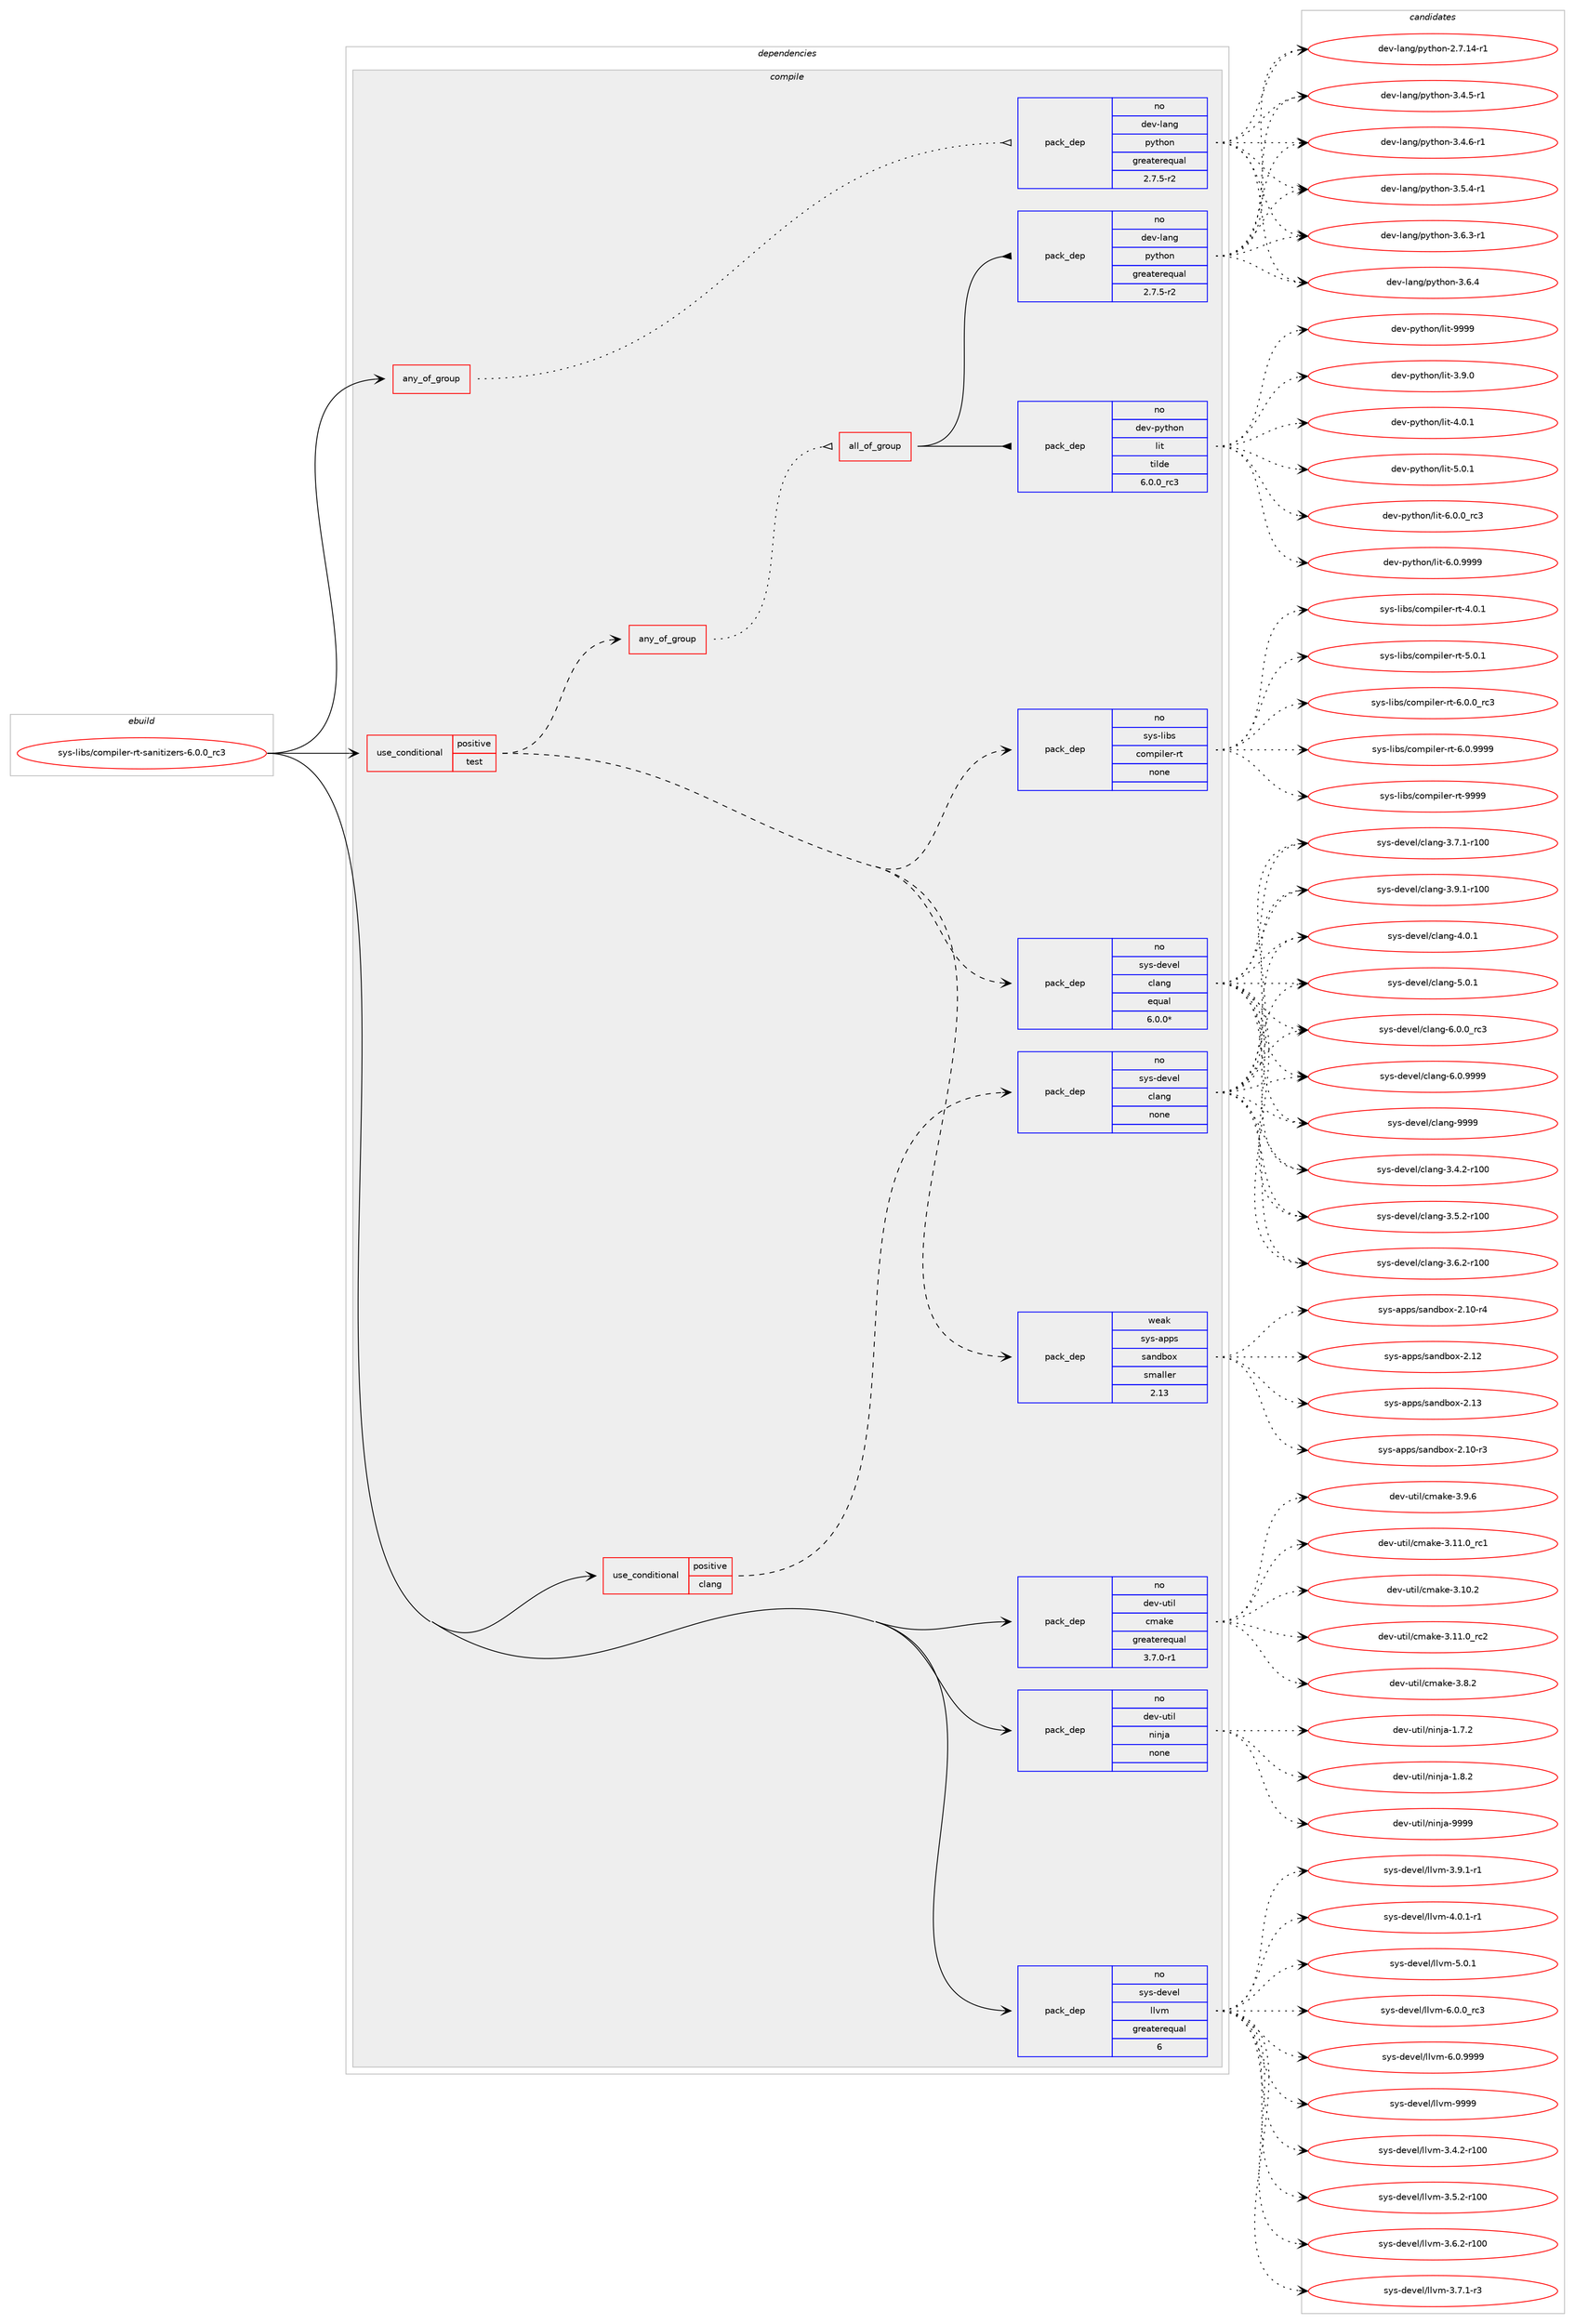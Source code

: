 digraph prolog {

# *************
# Graph options
# *************

newrank=true;
concentrate=true;
compound=true;
graph [rankdir=LR,fontname=Helvetica,fontsize=10,ranksep=1.5];#, ranksep=2.5, nodesep=0.2];
edge  [arrowhead=vee];
node  [fontname=Helvetica,fontsize=10];

# **********
# The ebuild
# **********

subgraph cluster_leftcol {
color=gray;
rank=same;
label=<<i>ebuild</i>>;
id [label="sys-libs/compiler-rt-sanitizers-6.0.0_rc3", color=red, width=4, href="../sys-libs/compiler-rt-sanitizers-6.0.0_rc3.svg"];
}

# ****************
# The dependencies
# ****************

subgraph cluster_midcol {
color=gray;
label=<<i>dependencies</i>>;
subgraph cluster_compile {
fillcolor="#eeeeee";
style=filled;
label=<<i>compile</i>>;
subgraph any31 {
dependency6622 [label=<<TABLE BORDER="0" CELLBORDER="1" CELLSPACING="0" CELLPADDING="4"><TR><TD CELLPADDING="10">any_of_group</TD></TR></TABLE>>, shape=none, color=red];subgraph pack5859 {
dependency6623 [label=<<TABLE BORDER="0" CELLBORDER="1" CELLSPACING="0" CELLPADDING="4" WIDTH="220"><TR><TD ROWSPAN="6" CELLPADDING="30">pack_dep</TD></TR><TR><TD WIDTH="110">no</TD></TR><TR><TD>dev-lang</TD></TR><TR><TD>python</TD></TR><TR><TD>greaterequal</TD></TR><TR><TD>2.7.5-r2</TD></TR></TABLE>>, shape=none, color=blue];
}
dependency6622:e -> dependency6623:w [weight=20,style="dotted",arrowhead="oinv"];
}
id:e -> dependency6622:w [weight=20,style="solid",arrowhead="vee"];
subgraph cond722 {
dependency6624 [label=<<TABLE BORDER="0" CELLBORDER="1" CELLSPACING="0" CELLPADDING="4"><TR><TD ROWSPAN="3" CELLPADDING="10">use_conditional</TD></TR><TR><TD>positive</TD></TR><TR><TD>clang</TD></TR></TABLE>>, shape=none, color=red];
subgraph pack5860 {
dependency6625 [label=<<TABLE BORDER="0" CELLBORDER="1" CELLSPACING="0" CELLPADDING="4" WIDTH="220"><TR><TD ROWSPAN="6" CELLPADDING="30">pack_dep</TD></TR><TR><TD WIDTH="110">no</TD></TR><TR><TD>sys-devel</TD></TR><TR><TD>clang</TD></TR><TR><TD>none</TD></TR><TR><TD></TD></TR></TABLE>>, shape=none, color=blue];
}
dependency6624:e -> dependency6625:w [weight=20,style="dashed",arrowhead="vee"];
}
id:e -> dependency6624:w [weight=20,style="solid",arrowhead="vee"];
subgraph cond723 {
dependency6626 [label=<<TABLE BORDER="0" CELLBORDER="1" CELLSPACING="0" CELLPADDING="4"><TR><TD ROWSPAN="3" CELLPADDING="10">use_conditional</TD></TR><TR><TD>positive</TD></TR><TR><TD>test</TD></TR></TABLE>>, shape=none, color=red];
subgraph pack5861 {
dependency6627 [label=<<TABLE BORDER="0" CELLBORDER="1" CELLSPACING="0" CELLPADDING="4" WIDTH="220"><TR><TD ROWSPAN="6" CELLPADDING="30">pack_dep</TD></TR><TR><TD WIDTH="110">weak</TD></TR><TR><TD>sys-apps</TD></TR><TR><TD>sandbox</TD></TR><TR><TD>smaller</TD></TR><TR><TD>2.13</TD></TR></TABLE>>, shape=none, color=blue];
}
dependency6626:e -> dependency6627:w [weight=20,style="dashed",arrowhead="vee"];
subgraph any32 {
dependency6628 [label=<<TABLE BORDER="0" CELLBORDER="1" CELLSPACING="0" CELLPADDING="4"><TR><TD CELLPADDING="10">any_of_group</TD></TR></TABLE>>, shape=none, color=red];subgraph all13 {
dependency6629 [label=<<TABLE BORDER="0" CELLBORDER="1" CELLSPACING="0" CELLPADDING="4"><TR><TD CELLPADDING="10">all_of_group</TD></TR></TABLE>>, shape=none, color=red];subgraph pack5862 {
dependency6630 [label=<<TABLE BORDER="0" CELLBORDER="1" CELLSPACING="0" CELLPADDING="4" WIDTH="220"><TR><TD ROWSPAN="6" CELLPADDING="30">pack_dep</TD></TR><TR><TD WIDTH="110">no</TD></TR><TR><TD>dev-lang</TD></TR><TR><TD>python</TD></TR><TR><TD>greaterequal</TD></TR><TR><TD>2.7.5-r2</TD></TR></TABLE>>, shape=none, color=blue];
}
dependency6629:e -> dependency6630:w [weight=20,style="solid",arrowhead="inv"];
subgraph pack5863 {
dependency6631 [label=<<TABLE BORDER="0" CELLBORDER="1" CELLSPACING="0" CELLPADDING="4" WIDTH="220"><TR><TD ROWSPAN="6" CELLPADDING="30">pack_dep</TD></TR><TR><TD WIDTH="110">no</TD></TR><TR><TD>dev-python</TD></TR><TR><TD>lit</TD></TR><TR><TD>tilde</TD></TR><TR><TD>6.0.0_rc3</TD></TR></TABLE>>, shape=none, color=blue];
}
dependency6629:e -> dependency6631:w [weight=20,style="solid",arrowhead="inv"];
}
dependency6628:e -> dependency6629:w [weight=20,style="dotted",arrowhead="oinv"];
}
dependency6626:e -> dependency6628:w [weight=20,style="dashed",arrowhead="vee"];
subgraph pack5864 {
dependency6632 [label=<<TABLE BORDER="0" CELLBORDER="1" CELLSPACING="0" CELLPADDING="4" WIDTH="220"><TR><TD ROWSPAN="6" CELLPADDING="30">pack_dep</TD></TR><TR><TD WIDTH="110">no</TD></TR><TR><TD>sys-devel</TD></TR><TR><TD>clang</TD></TR><TR><TD>equal</TD></TR><TR><TD>6.0.0*</TD></TR></TABLE>>, shape=none, color=blue];
}
dependency6626:e -> dependency6632:w [weight=20,style="dashed",arrowhead="vee"];
subgraph pack5865 {
dependency6633 [label=<<TABLE BORDER="0" CELLBORDER="1" CELLSPACING="0" CELLPADDING="4" WIDTH="220"><TR><TD ROWSPAN="6" CELLPADDING="30">pack_dep</TD></TR><TR><TD WIDTH="110">no</TD></TR><TR><TD>sys-libs</TD></TR><TR><TD>compiler-rt</TD></TR><TR><TD>none</TD></TR><TR><TD></TD></TR></TABLE>>, shape=none, color=blue];
}
dependency6626:e -> dependency6633:w [weight=20,style="dashed",arrowhead="vee"];
}
id:e -> dependency6626:w [weight=20,style="solid",arrowhead="vee"];
subgraph pack5866 {
dependency6634 [label=<<TABLE BORDER="0" CELLBORDER="1" CELLSPACING="0" CELLPADDING="4" WIDTH="220"><TR><TD ROWSPAN="6" CELLPADDING="30">pack_dep</TD></TR><TR><TD WIDTH="110">no</TD></TR><TR><TD>dev-util</TD></TR><TR><TD>cmake</TD></TR><TR><TD>greaterequal</TD></TR><TR><TD>3.7.0-r1</TD></TR></TABLE>>, shape=none, color=blue];
}
id:e -> dependency6634:w [weight=20,style="solid",arrowhead="vee"];
subgraph pack5867 {
dependency6635 [label=<<TABLE BORDER="0" CELLBORDER="1" CELLSPACING="0" CELLPADDING="4" WIDTH="220"><TR><TD ROWSPAN="6" CELLPADDING="30">pack_dep</TD></TR><TR><TD WIDTH="110">no</TD></TR><TR><TD>dev-util</TD></TR><TR><TD>ninja</TD></TR><TR><TD>none</TD></TR><TR><TD></TD></TR></TABLE>>, shape=none, color=blue];
}
id:e -> dependency6635:w [weight=20,style="solid",arrowhead="vee"];
subgraph pack5868 {
dependency6636 [label=<<TABLE BORDER="0" CELLBORDER="1" CELLSPACING="0" CELLPADDING="4" WIDTH="220"><TR><TD ROWSPAN="6" CELLPADDING="30">pack_dep</TD></TR><TR><TD WIDTH="110">no</TD></TR><TR><TD>sys-devel</TD></TR><TR><TD>llvm</TD></TR><TR><TD>greaterequal</TD></TR><TR><TD>6</TD></TR></TABLE>>, shape=none, color=blue];
}
id:e -> dependency6636:w [weight=20,style="solid",arrowhead="vee"];
}
subgraph cluster_compileandrun {
fillcolor="#eeeeee";
style=filled;
label=<<i>compile and run</i>>;
}
subgraph cluster_run {
fillcolor="#eeeeee";
style=filled;
label=<<i>run</i>>;
}
}

# **************
# The candidates
# **************

subgraph cluster_choices {
rank=same;
color=gray;
label=<<i>candidates</i>>;

subgraph choice5859 {
color=black;
nodesep=1;
choice100101118451089711010347112121116104111110455046554649524511449 [label="dev-lang/python-2.7.14-r1", color=red, width=4,href="../dev-lang/python-2.7.14-r1.svg"];
choice1001011184510897110103471121211161041111104551465246534511449 [label="dev-lang/python-3.4.5-r1", color=red, width=4,href="../dev-lang/python-3.4.5-r1.svg"];
choice1001011184510897110103471121211161041111104551465246544511449 [label="dev-lang/python-3.4.6-r1", color=red, width=4,href="../dev-lang/python-3.4.6-r1.svg"];
choice1001011184510897110103471121211161041111104551465346524511449 [label="dev-lang/python-3.5.4-r1", color=red, width=4,href="../dev-lang/python-3.5.4-r1.svg"];
choice1001011184510897110103471121211161041111104551465446514511449 [label="dev-lang/python-3.6.3-r1", color=red, width=4,href="../dev-lang/python-3.6.3-r1.svg"];
choice100101118451089711010347112121116104111110455146544652 [label="dev-lang/python-3.6.4", color=red, width=4,href="../dev-lang/python-3.6.4.svg"];
dependency6623:e -> choice100101118451089711010347112121116104111110455046554649524511449:w [style=dotted,weight="100"];
dependency6623:e -> choice1001011184510897110103471121211161041111104551465246534511449:w [style=dotted,weight="100"];
dependency6623:e -> choice1001011184510897110103471121211161041111104551465246544511449:w [style=dotted,weight="100"];
dependency6623:e -> choice1001011184510897110103471121211161041111104551465346524511449:w [style=dotted,weight="100"];
dependency6623:e -> choice1001011184510897110103471121211161041111104551465446514511449:w [style=dotted,weight="100"];
dependency6623:e -> choice100101118451089711010347112121116104111110455146544652:w [style=dotted,weight="100"];
}
subgraph choice5860 {
color=black;
nodesep=1;
choice1151211154510010111810110847991089711010345514652465045114494848 [label="sys-devel/clang-3.4.2-r100", color=red, width=4,href="../sys-devel/clang-3.4.2-r100.svg"];
choice1151211154510010111810110847991089711010345514653465045114494848 [label="sys-devel/clang-3.5.2-r100", color=red, width=4,href="../sys-devel/clang-3.5.2-r100.svg"];
choice1151211154510010111810110847991089711010345514654465045114494848 [label="sys-devel/clang-3.6.2-r100", color=red, width=4,href="../sys-devel/clang-3.6.2-r100.svg"];
choice1151211154510010111810110847991089711010345514655464945114494848 [label="sys-devel/clang-3.7.1-r100", color=red, width=4,href="../sys-devel/clang-3.7.1-r100.svg"];
choice1151211154510010111810110847991089711010345514657464945114494848 [label="sys-devel/clang-3.9.1-r100", color=red, width=4,href="../sys-devel/clang-3.9.1-r100.svg"];
choice11512111545100101118101108479910897110103455246484649 [label="sys-devel/clang-4.0.1", color=red, width=4,href="../sys-devel/clang-4.0.1.svg"];
choice11512111545100101118101108479910897110103455346484649 [label="sys-devel/clang-5.0.1", color=red, width=4,href="../sys-devel/clang-5.0.1.svg"];
choice11512111545100101118101108479910897110103455446484648951149951 [label="sys-devel/clang-6.0.0_rc3", color=red, width=4,href="../sys-devel/clang-6.0.0_rc3.svg"];
choice11512111545100101118101108479910897110103455446484657575757 [label="sys-devel/clang-6.0.9999", color=red, width=4,href="../sys-devel/clang-6.0.9999.svg"];
choice115121115451001011181011084799108971101034557575757 [label="sys-devel/clang-9999", color=red, width=4,href="../sys-devel/clang-9999.svg"];
dependency6625:e -> choice1151211154510010111810110847991089711010345514652465045114494848:w [style=dotted,weight="100"];
dependency6625:e -> choice1151211154510010111810110847991089711010345514653465045114494848:w [style=dotted,weight="100"];
dependency6625:e -> choice1151211154510010111810110847991089711010345514654465045114494848:w [style=dotted,weight="100"];
dependency6625:e -> choice1151211154510010111810110847991089711010345514655464945114494848:w [style=dotted,weight="100"];
dependency6625:e -> choice1151211154510010111810110847991089711010345514657464945114494848:w [style=dotted,weight="100"];
dependency6625:e -> choice11512111545100101118101108479910897110103455246484649:w [style=dotted,weight="100"];
dependency6625:e -> choice11512111545100101118101108479910897110103455346484649:w [style=dotted,weight="100"];
dependency6625:e -> choice11512111545100101118101108479910897110103455446484648951149951:w [style=dotted,weight="100"];
dependency6625:e -> choice11512111545100101118101108479910897110103455446484657575757:w [style=dotted,weight="100"];
dependency6625:e -> choice115121115451001011181011084799108971101034557575757:w [style=dotted,weight="100"];
}
subgraph choice5861 {
color=black;
nodesep=1;
choice115121115459711211211547115971101009811112045504649484511451 [label="sys-apps/sandbox-2.10-r3", color=red, width=4,href="../sys-apps/sandbox-2.10-r3.svg"];
choice115121115459711211211547115971101009811112045504649484511452 [label="sys-apps/sandbox-2.10-r4", color=red, width=4,href="../sys-apps/sandbox-2.10-r4.svg"];
choice11512111545971121121154711597110100981111204550464950 [label="sys-apps/sandbox-2.12", color=red, width=4,href="../sys-apps/sandbox-2.12.svg"];
choice11512111545971121121154711597110100981111204550464951 [label="sys-apps/sandbox-2.13", color=red, width=4,href="../sys-apps/sandbox-2.13.svg"];
dependency6627:e -> choice115121115459711211211547115971101009811112045504649484511451:w [style=dotted,weight="100"];
dependency6627:e -> choice115121115459711211211547115971101009811112045504649484511452:w [style=dotted,weight="100"];
dependency6627:e -> choice11512111545971121121154711597110100981111204550464950:w [style=dotted,weight="100"];
dependency6627:e -> choice11512111545971121121154711597110100981111204550464951:w [style=dotted,weight="100"];
}
subgraph choice5862 {
color=black;
nodesep=1;
choice100101118451089711010347112121116104111110455046554649524511449 [label="dev-lang/python-2.7.14-r1", color=red, width=4,href="../dev-lang/python-2.7.14-r1.svg"];
choice1001011184510897110103471121211161041111104551465246534511449 [label="dev-lang/python-3.4.5-r1", color=red, width=4,href="../dev-lang/python-3.4.5-r1.svg"];
choice1001011184510897110103471121211161041111104551465246544511449 [label="dev-lang/python-3.4.6-r1", color=red, width=4,href="../dev-lang/python-3.4.6-r1.svg"];
choice1001011184510897110103471121211161041111104551465346524511449 [label="dev-lang/python-3.5.4-r1", color=red, width=4,href="../dev-lang/python-3.5.4-r1.svg"];
choice1001011184510897110103471121211161041111104551465446514511449 [label="dev-lang/python-3.6.3-r1", color=red, width=4,href="../dev-lang/python-3.6.3-r1.svg"];
choice100101118451089711010347112121116104111110455146544652 [label="dev-lang/python-3.6.4", color=red, width=4,href="../dev-lang/python-3.6.4.svg"];
dependency6630:e -> choice100101118451089711010347112121116104111110455046554649524511449:w [style=dotted,weight="100"];
dependency6630:e -> choice1001011184510897110103471121211161041111104551465246534511449:w [style=dotted,weight="100"];
dependency6630:e -> choice1001011184510897110103471121211161041111104551465246544511449:w [style=dotted,weight="100"];
dependency6630:e -> choice1001011184510897110103471121211161041111104551465346524511449:w [style=dotted,weight="100"];
dependency6630:e -> choice1001011184510897110103471121211161041111104551465446514511449:w [style=dotted,weight="100"];
dependency6630:e -> choice100101118451089711010347112121116104111110455146544652:w [style=dotted,weight="100"];
}
subgraph choice5863 {
color=black;
nodesep=1;
choice1001011184511212111610411111047108105116455146574648 [label="dev-python/lit-3.9.0", color=red, width=4,href="../dev-python/lit-3.9.0.svg"];
choice1001011184511212111610411111047108105116455246484649 [label="dev-python/lit-4.0.1", color=red, width=4,href="../dev-python/lit-4.0.1.svg"];
choice1001011184511212111610411111047108105116455346484649 [label="dev-python/lit-5.0.1", color=red, width=4,href="../dev-python/lit-5.0.1.svg"];
choice1001011184511212111610411111047108105116455446484648951149951 [label="dev-python/lit-6.0.0_rc3", color=red, width=4,href="../dev-python/lit-6.0.0_rc3.svg"];
choice1001011184511212111610411111047108105116455446484657575757 [label="dev-python/lit-6.0.9999", color=red, width=4,href="../dev-python/lit-6.0.9999.svg"];
choice10010111845112121116104111110471081051164557575757 [label="dev-python/lit-9999", color=red, width=4,href="../dev-python/lit-9999.svg"];
dependency6631:e -> choice1001011184511212111610411111047108105116455146574648:w [style=dotted,weight="100"];
dependency6631:e -> choice1001011184511212111610411111047108105116455246484649:w [style=dotted,weight="100"];
dependency6631:e -> choice1001011184511212111610411111047108105116455346484649:w [style=dotted,weight="100"];
dependency6631:e -> choice1001011184511212111610411111047108105116455446484648951149951:w [style=dotted,weight="100"];
dependency6631:e -> choice1001011184511212111610411111047108105116455446484657575757:w [style=dotted,weight="100"];
dependency6631:e -> choice10010111845112121116104111110471081051164557575757:w [style=dotted,weight="100"];
}
subgraph choice5864 {
color=black;
nodesep=1;
choice1151211154510010111810110847991089711010345514652465045114494848 [label="sys-devel/clang-3.4.2-r100", color=red, width=4,href="../sys-devel/clang-3.4.2-r100.svg"];
choice1151211154510010111810110847991089711010345514653465045114494848 [label="sys-devel/clang-3.5.2-r100", color=red, width=4,href="../sys-devel/clang-3.5.2-r100.svg"];
choice1151211154510010111810110847991089711010345514654465045114494848 [label="sys-devel/clang-3.6.2-r100", color=red, width=4,href="../sys-devel/clang-3.6.2-r100.svg"];
choice1151211154510010111810110847991089711010345514655464945114494848 [label="sys-devel/clang-3.7.1-r100", color=red, width=4,href="../sys-devel/clang-3.7.1-r100.svg"];
choice1151211154510010111810110847991089711010345514657464945114494848 [label="sys-devel/clang-3.9.1-r100", color=red, width=4,href="../sys-devel/clang-3.9.1-r100.svg"];
choice11512111545100101118101108479910897110103455246484649 [label="sys-devel/clang-4.0.1", color=red, width=4,href="../sys-devel/clang-4.0.1.svg"];
choice11512111545100101118101108479910897110103455346484649 [label="sys-devel/clang-5.0.1", color=red, width=4,href="../sys-devel/clang-5.0.1.svg"];
choice11512111545100101118101108479910897110103455446484648951149951 [label="sys-devel/clang-6.0.0_rc3", color=red, width=4,href="../sys-devel/clang-6.0.0_rc3.svg"];
choice11512111545100101118101108479910897110103455446484657575757 [label="sys-devel/clang-6.0.9999", color=red, width=4,href="../sys-devel/clang-6.0.9999.svg"];
choice115121115451001011181011084799108971101034557575757 [label="sys-devel/clang-9999", color=red, width=4,href="../sys-devel/clang-9999.svg"];
dependency6632:e -> choice1151211154510010111810110847991089711010345514652465045114494848:w [style=dotted,weight="100"];
dependency6632:e -> choice1151211154510010111810110847991089711010345514653465045114494848:w [style=dotted,weight="100"];
dependency6632:e -> choice1151211154510010111810110847991089711010345514654465045114494848:w [style=dotted,weight="100"];
dependency6632:e -> choice1151211154510010111810110847991089711010345514655464945114494848:w [style=dotted,weight="100"];
dependency6632:e -> choice1151211154510010111810110847991089711010345514657464945114494848:w [style=dotted,weight="100"];
dependency6632:e -> choice11512111545100101118101108479910897110103455246484649:w [style=dotted,weight="100"];
dependency6632:e -> choice11512111545100101118101108479910897110103455346484649:w [style=dotted,weight="100"];
dependency6632:e -> choice11512111545100101118101108479910897110103455446484648951149951:w [style=dotted,weight="100"];
dependency6632:e -> choice11512111545100101118101108479910897110103455446484657575757:w [style=dotted,weight="100"];
dependency6632:e -> choice115121115451001011181011084799108971101034557575757:w [style=dotted,weight="100"];
}
subgraph choice5865 {
color=black;
nodesep=1;
choice1151211154510810598115479911110911210510810111445114116455246484649 [label="sys-libs/compiler-rt-4.0.1", color=red, width=4,href="../sys-libs/compiler-rt-4.0.1.svg"];
choice1151211154510810598115479911110911210510810111445114116455346484649 [label="sys-libs/compiler-rt-5.0.1", color=red, width=4,href="../sys-libs/compiler-rt-5.0.1.svg"];
choice1151211154510810598115479911110911210510810111445114116455446484648951149951 [label="sys-libs/compiler-rt-6.0.0_rc3", color=red, width=4,href="../sys-libs/compiler-rt-6.0.0_rc3.svg"];
choice1151211154510810598115479911110911210510810111445114116455446484657575757 [label="sys-libs/compiler-rt-6.0.9999", color=red, width=4,href="../sys-libs/compiler-rt-6.0.9999.svg"];
choice11512111545108105981154799111109112105108101114451141164557575757 [label="sys-libs/compiler-rt-9999", color=red, width=4,href="../sys-libs/compiler-rt-9999.svg"];
dependency6633:e -> choice1151211154510810598115479911110911210510810111445114116455246484649:w [style=dotted,weight="100"];
dependency6633:e -> choice1151211154510810598115479911110911210510810111445114116455346484649:w [style=dotted,weight="100"];
dependency6633:e -> choice1151211154510810598115479911110911210510810111445114116455446484648951149951:w [style=dotted,weight="100"];
dependency6633:e -> choice1151211154510810598115479911110911210510810111445114116455446484657575757:w [style=dotted,weight="100"];
dependency6633:e -> choice11512111545108105981154799111109112105108101114451141164557575757:w [style=dotted,weight="100"];
}
subgraph choice5866 {
color=black;
nodesep=1;
choice1001011184511711610510847991099710710145514649494648951149949 [label="dev-util/cmake-3.11.0_rc1", color=red, width=4,href="../dev-util/cmake-3.11.0_rc1.svg"];
choice1001011184511711610510847991099710710145514649484650 [label="dev-util/cmake-3.10.2", color=red, width=4,href="../dev-util/cmake-3.10.2.svg"];
choice1001011184511711610510847991099710710145514649494648951149950 [label="dev-util/cmake-3.11.0_rc2", color=red, width=4,href="../dev-util/cmake-3.11.0_rc2.svg"];
choice10010111845117116105108479910997107101455146564650 [label="dev-util/cmake-3.8.2", color=red, width=4,href="../dev-util/cmake-3.8.2.svg"];
choice10010111845117116105108479910997107101455146574654 [label="dev-util/cmake-3.9.6", color=red, width=4,href="../dev-util/cmake-3.9.6.svg"];
dependency6634:e -> choice1001011184511711610510847991099710710145514649494648951149949:w [style=dotted,weight="100"];
dependency6634:e -> choice1001011184511711610510847991099710710145514649484650:w [style=dotted,weight="100"];
dependency6634:e -> choice1001011184511711610510847991099710710145514649494648951149950:w [style=dotted,weight="100"];
dependency6634:e -> choice10010111845117116105108479910997107101455146564650:w [style=dotted,weight="100"];
dependency6634:e -> choice10010111845117116105108479910997107101455146574654:w [style=dotted,weight="100"];
}
subgraph choice5867 {
color=black;
nodesep=1;
choice100101118451171161051084711010511010697454946554650 [label="dev-util/ninja-1.7.2", color=red, width=4,href="../dev-util/ninja-1.7.2.svg"];
choice100101118451171161051084711010511010697454946564650 [label="dev-util/ninja-1.8.2", color=red, width=4,href="../dev-util/ninja-1.8.2.svg"];
choice1001011184511711610510847110105110106974557575757 [label="dev-util/ninja-9999", color=red, width=4,href="../dev-util/ninja-9999.svg"];
dependency6635:e -> choice100101118451171161051084711010511010697454946554650:w [style=dotted,weight="100"];
dependency6635:e -> choice100101118451171161051084711010511010697454946564650:w [style=dotted,weight="100"];
dependency6635:e -> choice1001011184511711610510847110105110106974557575757:w [style=dotted,weight="100"];
}
subgraph choice5868 {
color=black;
nodesep=1;
choice115121115451001011181011084710810811810945514652465045114494848 [label="sys-devel/llvm-3.4.2-r100", color=red, width=4,href="../sys-devel/llvm-3.4.2-r100.svg"];
choice115121115451001011181011084710810811810945514653465045114494848 [label="sys-devel/llvm-3.5.2-r100", color=red, width=4,href="../sys-devel/llvm-3.5.2-r100.svg"];
choice115121115451001011181011084710810811810945514654465045114494848 [label="sys-devel/llvm-3.6.2-r100", color=red, width=4,href="../sys-devel/llvm-3.6.2-r100.svg"];
choice11512111545100101118101108471081081181094551465546494511451 [label="sys-devel/llvm-3.7.1-r3", color=red, width=4,href="../sys-devel/llvm-3.7.1-r3.svg"];
choice11512111545100101118101108471081081181094551465746494511449 [label="sys-devel/llvm-3.9.1-r1", color=red, width=4,href="../sys-devel/llvm-3.9.1-r1.svg"];
choice11512111545100101118101108471081081181094552464846494511449 [label="sys-devel/llvm-4.0.1-r1", color=red, width=4,href="../sys-devel/llvm-4.0.1-r1.svg"];
choice1151211154510010111810110847108108118109455346484649 [label="sys-devel/llvm-5.0.1", color=red, width=4,href="../sys-devel/llvm-5.0.1.svg"];
choice1151211154510010111810110847108108118109455446484648951149951 [label="sys-devel/llvm-6.0.0_rc3", color=red, width=4,href="../sys-devel/llvm-6.0.0_rc3.svg"];
choice1151211154510010111810110847108108118109455446484657575757 [label="sys-devel/llvm-6.0.9999", color=red, width=4,href="../sys-devel/llvm-6.0.9999.svg"];
choice11512111545100101118101108471081081181094557575757 [label="sys-devel/llvm-9999", color=red, width=4,href="../sys-devel/llvm-9999.svg"];
dependency6636:e -> choice115121115451001011181011084710810811810945514652465045114494848:w [style=dotted,weight="100"];
dependency6636:e -> choice115121115451001011181011084710810811810945514653465045114494848:w [style=dotted,weight="100"];
dependency6636:e -> choice115121115451001011181011084710810811810945514654465045114494848:w [style=dotted,weight="100"];
dependency6636:e -> choice11512111545100101118101108471081081181094551465546494511451:w [style=dotted,weight="100"];
dependency6636:e -> choice11512111545100101118101108471081081181094551465746494511449:w [style=dotted,weight="100"];
dependency6636:e -> choice11512111545100101118101108471081081181094552464846494511449:w [style=dotted,weight="100"];
dependency6636:e -> choice1151211154510010111810110847108108118109455346484649:w [style=dotted,weight="100"];
dependency6636:e -> choice1151211154510010111810110847108108118109455446484648951149951:w [style=dotted,weight="100"];
dependency6636:e -> choice1151211154510010111810110847108108118109455446484657575757:w [style=dotted,weight="100"];
dependency6636:e -> choice11512111545100101118101108471081081181094557575757:w [style=dotted,weight="100"];
}
}

}
